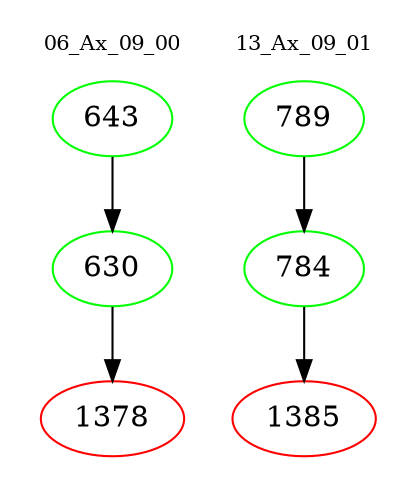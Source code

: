 digraph{
subgraph cluster_0 {
color = white
label = "06_Ax_09_00";
fontsize=10;
T0_643 [label="643", color="green"]
T0_643 -> T0_630 [color="black"]
T0_630 [label="630", color="green"]
T0_630 -> T0_1378 [color="black"]
T0_1378 [label="1378", color="red"]
}
subgraph cluster_1 {
color = white
label = "13_Ax_09_01";
fontsize=10;
T1_789 [label="789", color="green"]
T1_789 -> T1_784 [color="black"]
T1_784 [label="784", color="green"]
T1_784 -> T1_1385 [color="black"]
T1_1385 [label="1385", color="red"]
}
}
